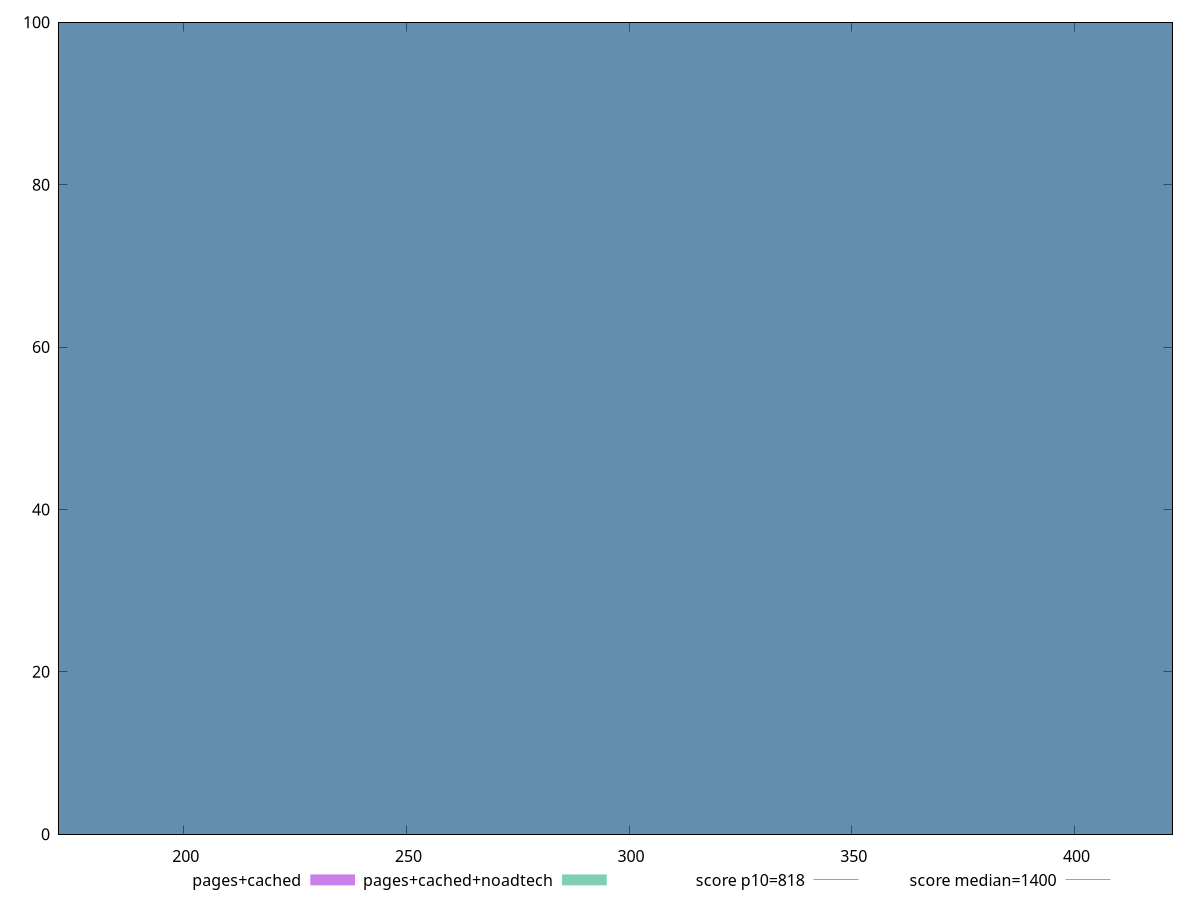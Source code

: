 reset

$pagesCached <<EOF
291.37125289517184 100
EOF

$pagesCachedNoadtech <<EOF
291.37125289517184 100
EOF

set key outside below
set boxwidth 291.37125289517184
set xrange [172:422]
set yrange [0:100]
set trange [0:100]
set style fill transparent solid 0.5 noborder

set parametric
set terminal svg size 640, 500 enhanced background rgb 'white'
set output "report_00011_2021-02-09T10:53:21.242Z/dom-size/comparison/histogram/1_vs_2.svg"

plot $pagesCached title "pages+cached" with boxes, \
     $pagesCachedNoadtech title "pages+cached+noadtech" with boxes, \
     818,t title "score p10=818", \
     1400,t title "score median=1400"

reset
